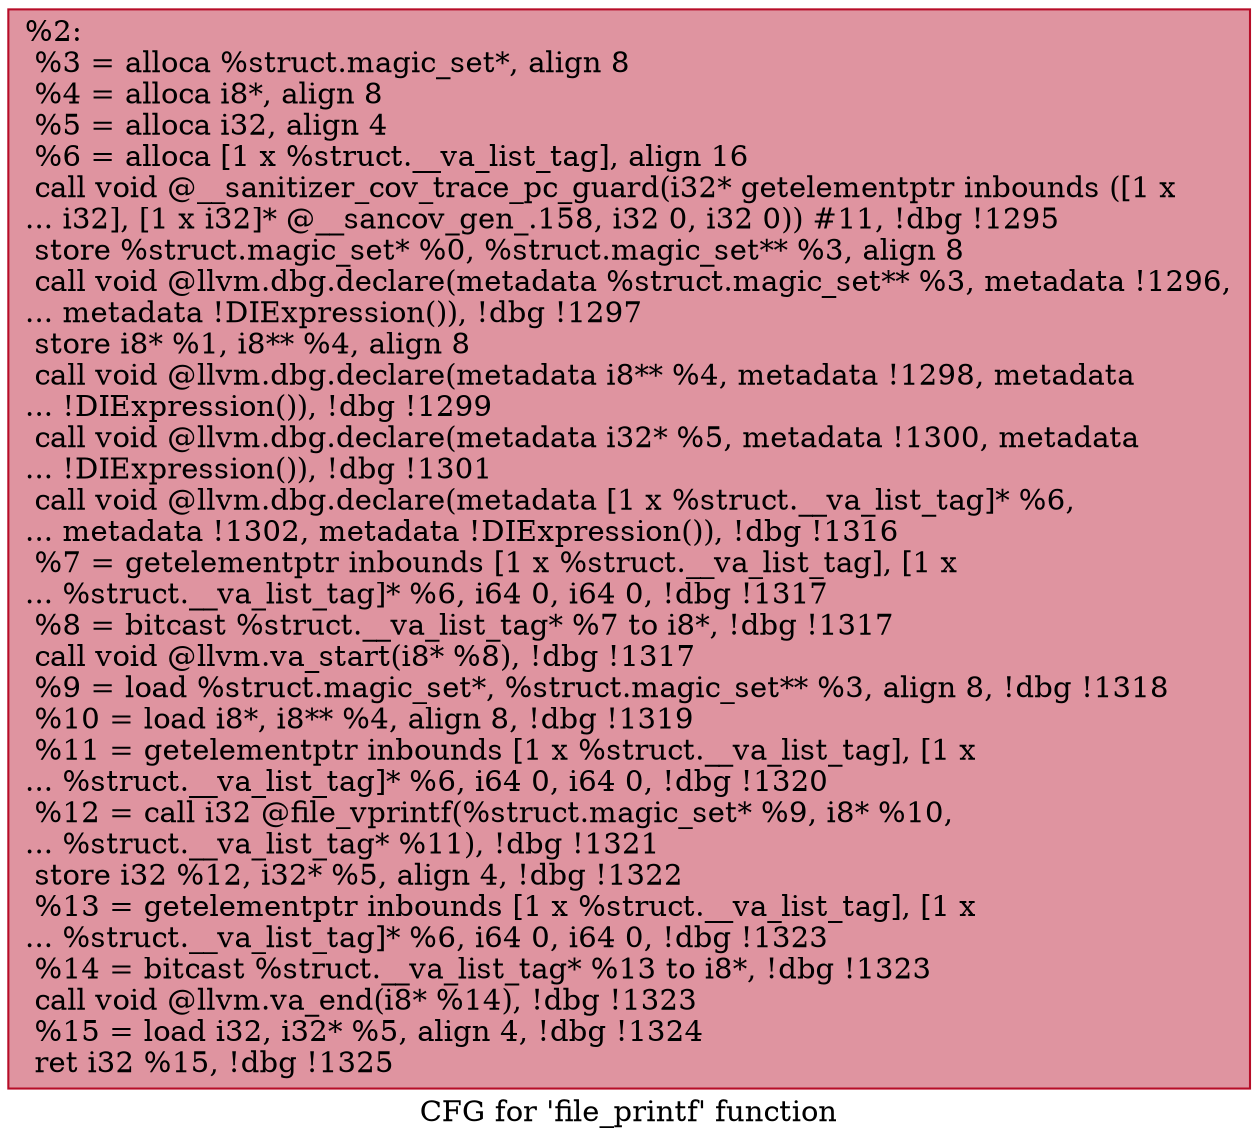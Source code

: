 digraph "CFG for 'file_printf' function" {
	label="CFG for 'file_printf' function";

	Node0x559c5cb5e9b0 [shape=record,color="#b70d28ff", style=filled, fillcolor="#b70d2870",label="{%2:\l  %3 = alloca %struct.magic_set*, align 8\l  %4 = alloca i8*, align 8\l  %5 = alloca i32, align 4\l  %6 = alloca [1 x %struct.__va_list_tag], align 16\l  call void @__sanitizer_cov_trace_pc_guard(i32* getelementptr inbounds ([1 x\l... i32], [1 x i32]* @__sancov_gen_.158, i32 0, i32 0)) #11, !dbg !1295\l  store %struct.magic_set* %0, %struct.magic_set** %3, align 8\l  call void @llvm.dbg.declare(metadata %struct.magic_set** %3, metadata !1296,\l... metadata !DIExpression()), !dbg !1297\l  store i8* %1, i8** %4, align 8\l  call void @llvm.dbg.declare(metadata i8** %4, metadata !1298, metadata\l... !DIExpression()), !dbg !1299\l  call void @llvm.dbg.declare(metadata i32* %5, metadata !1300, metadata\l... !DIExpression()), !dbg !1301\l  call void @llvm.dbg.declare(metadata [1 x %struct.__va_list_tag]* %6,\l... metadata !1302, metadata !DIExpression()), !dbg !1316\l  %7 = getelementptr inbounds [1 x %struct.__va_list_tag], [1 x\l... %struct.__va_list_tag]* %6, i64 0, i64 0, !dbg !1317\l  %8 = bitcast %struct.__va_list_tag* %7 to i8*, !dbg !1317\l  call void @llvm.va_start(i8* %8), !dbg !1317\l  %9 = load %struct.magic_set*, %struct.magic_set** %3, align 8, !dbg !1318\l  %10 = load i8*, i8** %4, align 8, !dbg !1319\l  %11 = getelementptr inbounds [1 x %struct.__va_list_tag], [1 x\l... %struct.__va_list_tag]* %6, i64 0, i64 0, !dbg !1320\l  %12 = call i32 @file_vprintf(%struct.magic_set* %9, i8* %10,\l... %struct.__va_list_tag* %11), !dbg !1321\l  store i32 %12, i32* %5, align 4, !dbg !1322\l  %13 = getelementptr inbounds [1 x %struct.__va_list_tag], [1 x\l... %struct.__va_list_tag]* %6, i64 0, i64 0, !dbg !1323\l  %14 = bitcast %struct.__va_list_tag* %13 to i8*, !dbg !1323\l  call void @llvm.va_end(i8* %14), !dbg !1323\l  %15 = load i32, i32* %5, align 4, !dbg !1324\l  ret i32 %15, !dbg !1325\l}"];
}
